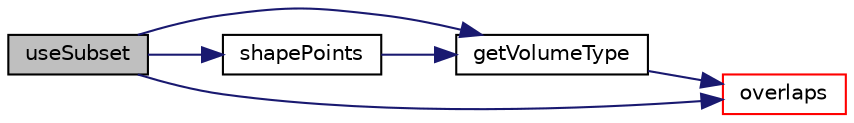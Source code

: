 digraph "useSubset"
{
  bgcolor="transparent";
  edge [fontname="Helvetica",fontsize="10",labelfontname="Helvetica",labelfontsize="10"];
  node [fontname="Helvetica",fontsize="10",shape=record];
  rankdir="LR";
  Node1 [label="useSubset",height=0.2,width=0.4,color="black", fillcolor="grey75", style="filled", fontcolor="black"];
  Node1 -> Node2 [color="midnightblue",fontsize="10",style="solid",fontname="Helvetica"];
  Node2 [label="getVolumeType",height=0.2,width=0.4,color="black",URL="$a02750.html#a34ce789153515f0efda888de06a113ea",tooltip="Get type (inside,outside,mixed,unknown) of point w.r.t. surface. "];
  Node2 -> Node3 [color="midnightblue",fontsize="10",style="solid",fontname="Helvetica"];
  Node3 [label="overlaps",height=0.2,width=0.4,color="red",URL="$a02750.html#aea49f8ea149b750ff5d58a0a194a6526",tooltip="Does (bb of) shape at index overlap bb. "];
  Node1 -> Node3 [color="midnightblue",fontsize="10",style="solid",fontname="Helvetica"];
  Node1 -> Node4 [color="midnightblue",fontsize="10",style="solid",fontname="Helvetica"];
  Node4 [label="shapePoints",height=0.2,width=0.4,color="black",URL="$a02750.html#a96a5d3469cd9e70fd39d89b3c4ca2f40",tooltip="Get representative point cloud for all shapes inside. "];
  Node4 -> Node2 [color="midnightblue",fontsize="10",style="solid",fontname="Helvetica"];
}
